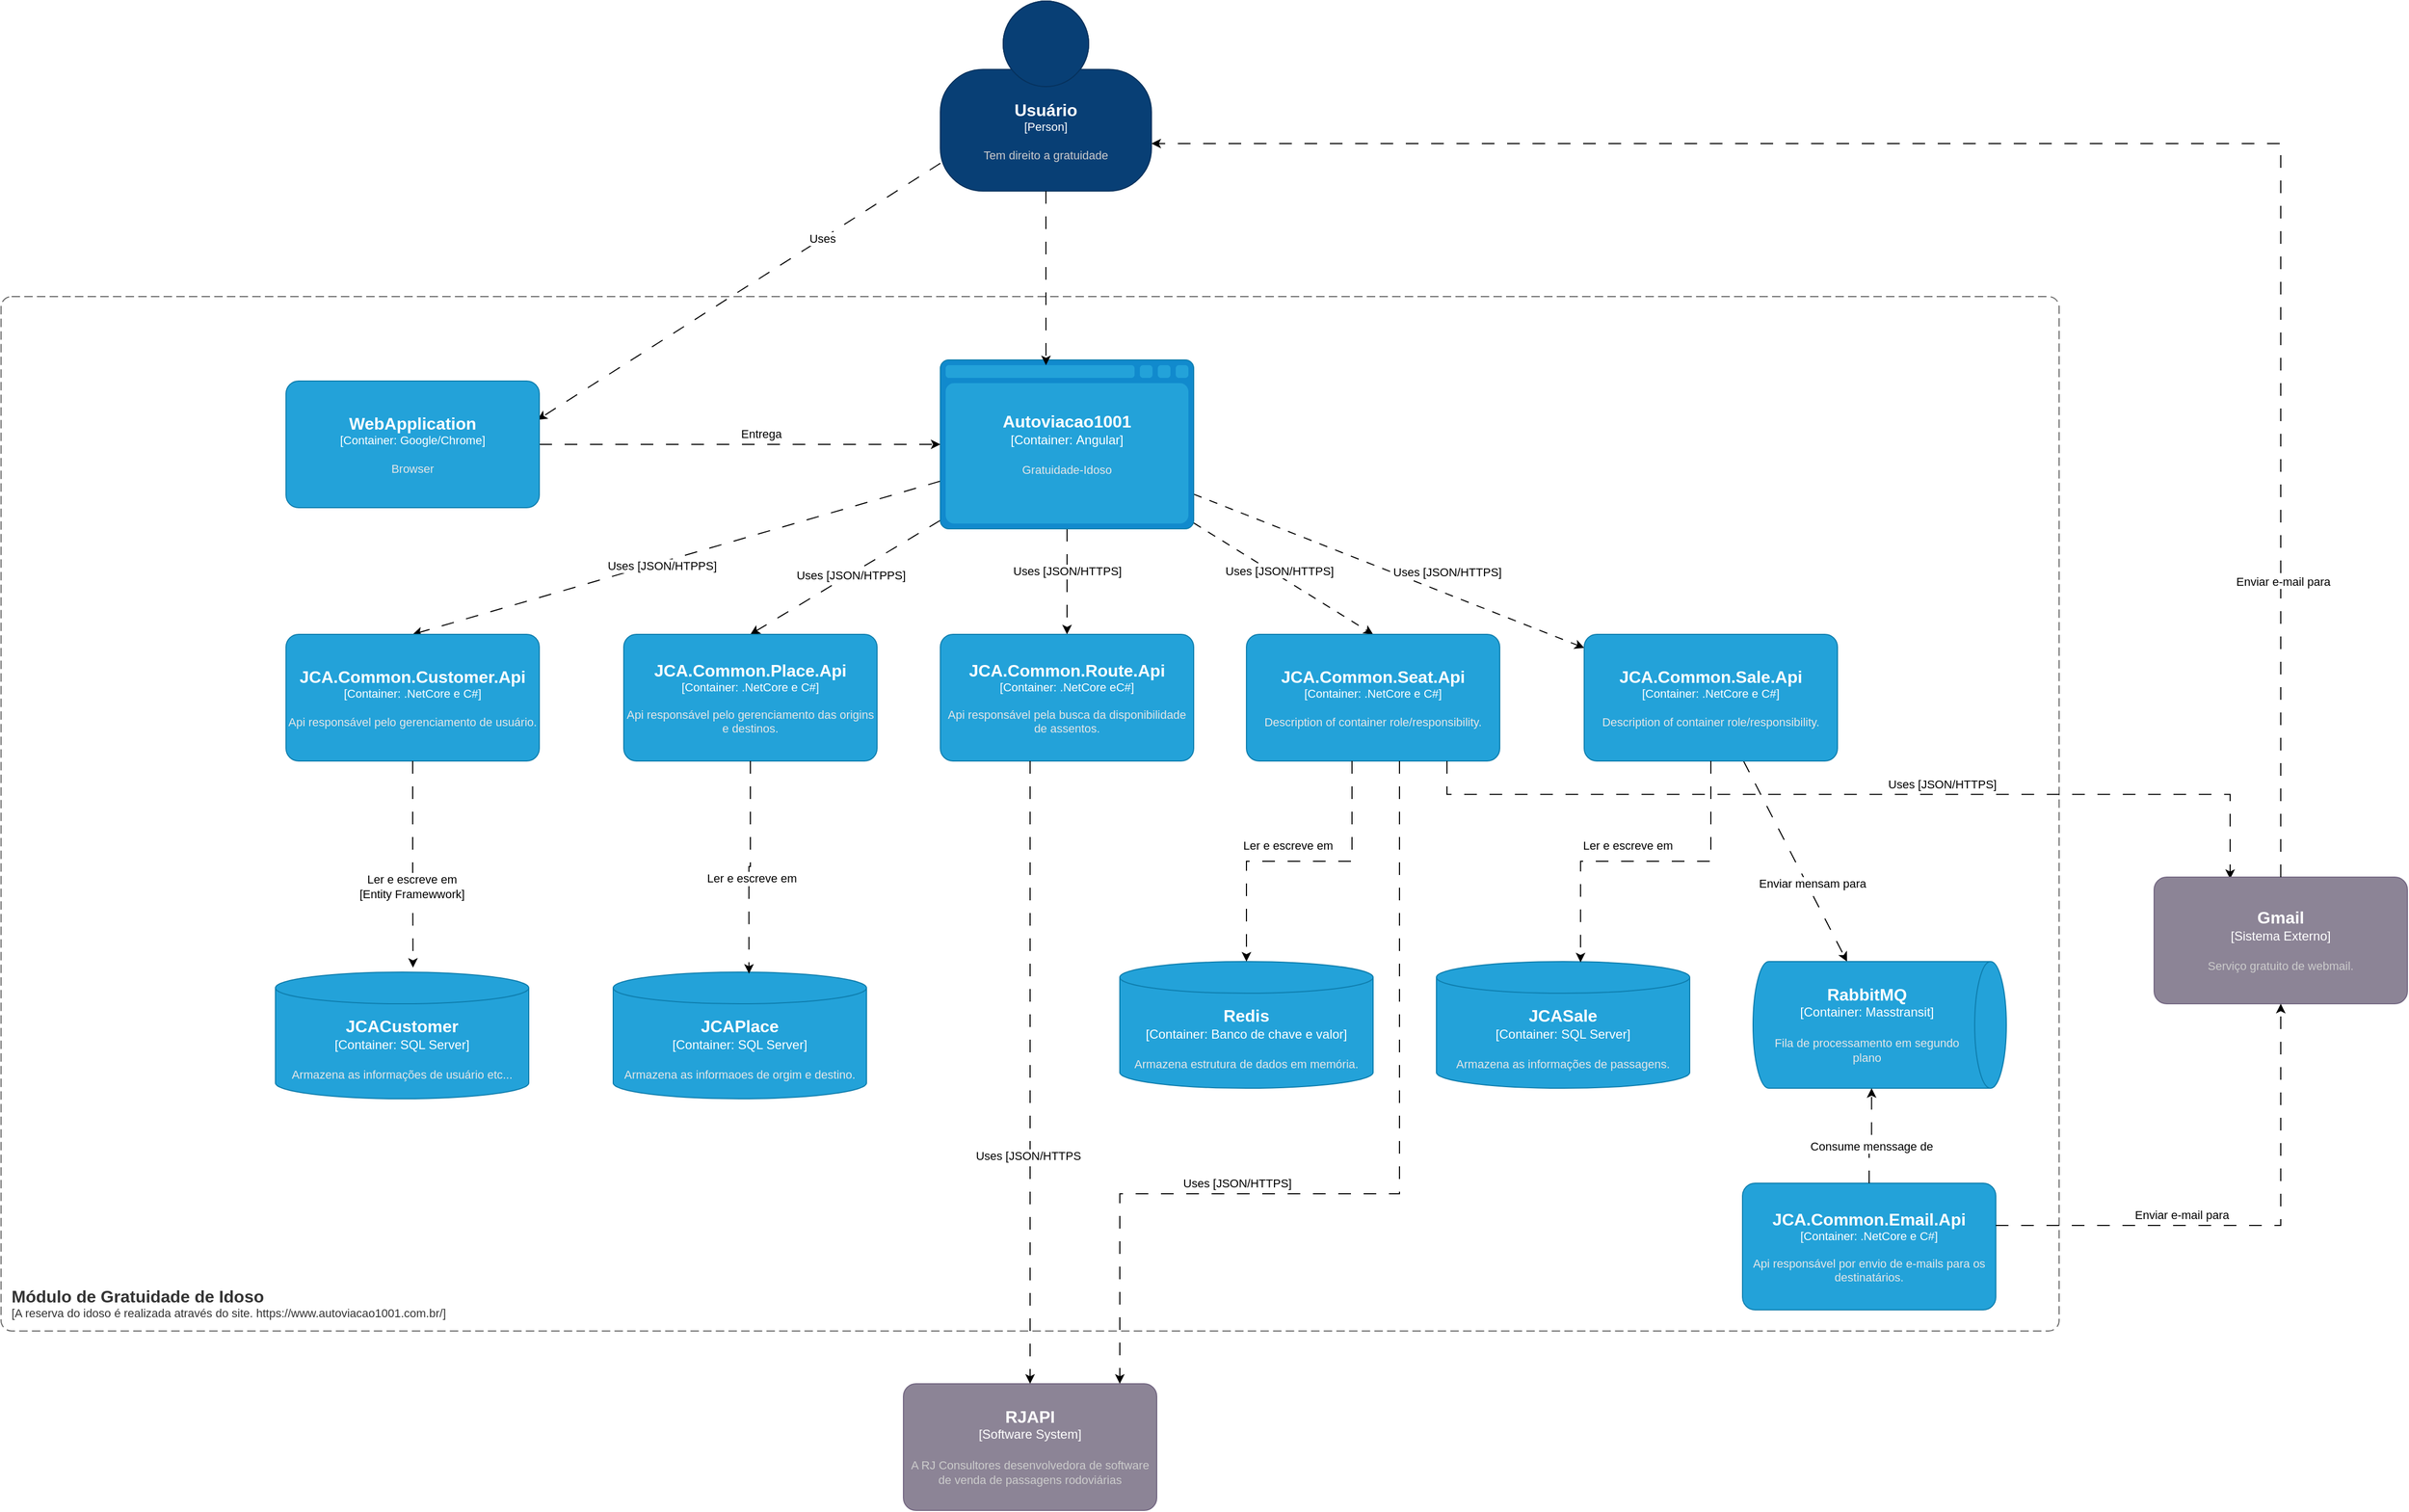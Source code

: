 <mxfile version="23.1.5" type="github">
  <diagram name="Página-1" id="Jr2RfJmCpyc75pmIFJ4V">
    <mxGraphModel dx="1475" dy="771" grid="1" gridSize="10" guides="1" tooltips="1" connect="1" arrows="1" fold="1" page="1" pageScale="1" pageWidth="827" pageHeight="1169" math="0" shadow="0">
      <root>
        <mxCell id="0" />
        <mxCell id="1" parent="0" />
        <object placeholders="1" c4Name="Módulo de Gratuidade de Idoso" c4Type="SystemScopeBoundary" c4Application="A reserva do idoso é realizada através do site. https://www.autoviacao1001.com.br/" label="&lt;font style=&quot;font-size: 16px&quot;&gt;&lt;b&gt;&lt;div style=&quot;text-align: left&quot;&gt;%c4Name%&lt;/div&gt;&lt;/b&gt;&lt;/font&gt;&lt;div style=&quot;text-align: left&quot;&gt;[%c4Application%]&lt;/div&gt;" id="sZ7TyyytCn7wzkm7UGw8-1">
          <mxCell style="rounded=1;fontSize=11;whiteSpace=wrap;html=1;dashed=1;arcSize=20;fillColor=none;strokeColor=#666666;fontColor=#333333;labelBackgroundColor=none;align=left;verticalAlign=bottom;labelBorderColor=none;spacingTop=0;spacing=10;dashPattern=8 4;metaEdit=1;rotatable=0;perimeter=rectanglePerimeter;noLabel=0;labelPadding=0;allowArrows=0;connectable=0;expand=0;recursiveResize=0;editable=1;pointerEvents=0;absoluteArcSize=1;points=[[0.25,0,0],[0.5,0,0],[0.75,0,0],[1,0.25,0],[1,0.5,0],[1,0.75,0],[0.75,1,0],[0.5,1,0],[0.25,1,0],[0,0.75,0],[0,0.5,0],[0,0.25,0]];" vertex="1" parent="1">
            <mxGeometry x="130" y="550" width="1950" height="980" as="geometry" />
          </mxCell>
        </object>
        <mxCell id="sZ7TyyytCn7wzkm7UGw8-2" style="rounded=0;orthogonalLoop=1;jettySize=auto;html=1;dashed=1;dashPattern=12 12;entryX=0.993;entryY=0.306;entryDx=0;entryDy=0;entryPerimeter=0;" edge="1" parent="1" source="sZ7TyyytCn7wzkm7UGw8-4" target="sZ7TyyytCn7wzkm7UGw8-49">
          <mxGeometry relative="1" as="geometry">
            <mxPoint x="722.308" y="630" as="targetPoint" />
          </mxGeometry>
        </mxCell>
        <mxCell id="sZ7TyyytCn7wzkm7UGw8-3" value="Uses" style="edgeLabel;html=1;align=center;verticalAlign=middle;resizable=0;points=[];" vertex="1" connectable="0" parent="sZ7TyyytCn7wzkm7UGw8-2">
          <mxGeometry x="-0.412" relative="1" as="geometry">
            <mxPoint as="offset" />
          </mxGeometry>
        </mxCell>
        <object placeholders="1" c4Name="Usuário" c4Type="Person" c4Description="Tem direito a gratuidade" label="&lt;font style=&quot;font-size: 16px&quot;&gt;&lt;b&gt;%c4Name%&lt;/b&gt;&lt;/font&gt;&lt;div&gt;[%c4Type%]&lt;/div&gt;&lt;br&gt;&lt;div&gt;&lt;font style=&quot;font-size: 11px&quot;&gt;&lt;font color=&quot;#cccccc&quot;&gt;%c4Description%&lt;/font&gt;&lt;/div&gt;" id="sZ7TyyytCn7wzkm7UGw8-4">
          <mxCell style="html=1;fontSize=11;dashed=0;whiteSpace=wrap;fillColor=#083F75;strokeColor=#06315C;fontColor=#ffffff;shape=mxgraph.c4.person2;align=center;metaEdit=1;points=[[0.5,0,0],[1,0.5,0],[1,0.75,0],[0.75,1,0],[0.5,1,0],[0.25,1,0],[0,0.75,0],[0,0.5,0]];resizable=0;" vertex="1" parent="1">
            <mxGeometry x="1020" y="270" width="200" height="180" as="geometry" />
          </mxCell>
        </object>
        <mxCell id="sZ7TyyytCn7wzkm7UGw8-5" value="" style="rounded=0;orthogonalLoop=1;jettySize=auto;html=1;entryX=0.5;entryY=0;entryDx=0;entryDy=0;entryPerimeter=0;dashed=1;dashPattern=12 12;" edge="1" parent="1" source="sZ7TyyytCn7wzkm7UGw8-12" target="sZ7TyyytCn7wzkm7UGw8-17">
          <mxGeometry relative="1" as="geometry">
            <mxPoint x="570" y="910" as="targetPoint" />
          </mxGeometry>
        </mxCell>
        <mxCell id="sZ7TyyytCn7wzkm7UGw8-6" value="Uses [JSON/HTPPS]" style="edgeLabel;html=1;align=center;verticalAlign=middle;resizable=0;points=[];" vertex="1" connectable="0" parent="sZ7TyyytCn7wzkm7UGw8-5">
          <mxGeometry x="-0.047" relative="1" as="geometry">
            <mxPoint as="offset" />
          </mxGeometry>
        </mxCell>
        <mxCell id="sZ7TyyytCn7wzkm7UGw8-7" style="rounded=0;orthogonalLoop=1;jettySize=auto;html=1;entryX=0.5;entryY=0;entryDx=0;entryDy=0;entryPerimeter=0;dashed=1;dashPattern=12 12;" edge="1" parent="1" source="sZ7TyyytCn7wzkm7UGw8-12" target="sZ7TyyytCn7wzkm7UGw8-16">
          <mxGeometry relative="1" as="geometry">
            <mxPoint x="260" y="870" as="targetPoint" />
          </mxGeometry>
        </mxCell>
        <mxCell id="sZ7TyyytCn7wzkm7UGw8-8" value="Uses [JSON/HTPPS]" style="edgeLabel;html=1;align=center;verticalAlign=middle;resizable=0;points=[];" vertex="1" connectable="0" parent="sZ7TyyytCn7wzkm7UGw8-7">
          <mxGeometry x="0.061" y="3" relative="1" as="geometry">
            <mxPoint as="offset" />
          </mxGeometry>
        </mxCell>
        <mxCell id="sZ7TyyytCn7wzkm7UGw8-9" style="rounded=0;orthogonalLoop=1;jettySize=auto;html=1;dashed=1;dashPattern=12 12;" edge="1" parent="1" source="sZ7TyyytCn7wzkm7UGw8-12" target="sZ7TyyytCn7wzkm7UGw8-18">
          <mxGeometry relative="1" as="geometry" />
        </mxCell>
        <mxCell id="sZ7TyyytCn7wzkm7UGw8-53" value="Uses [JSON/HTTPS]" style="edgeLabel;html=1;align=center;verticalAlign=middle;resizable=0;points=[];" vertex="1" connectable="0" parent="sZ7TyyytCn7wzkm7UGw8-9">
          <mxGeometry x="0.025" y="3" relative="1" as="geometry">
            <mxPoint x="-3" y="-11" as="offset" />
          </mxGeometry>
        </mxCell>
        <mxCell id="sZ7TyyytCn7wzkm7UGw8-10" style="rounded=0;orthogonalLoop=1;jettySize=auto;html=1;dashed=1;dashPattern=8 8;entryX=0.5;entryY=0;entryDx=0;entryDy=0;entryPerimeter=0;" edge="1" parent="1" source="sZ7TyyytCn7wzkm7UGw8-12" target="sZ7TyyytCn7wzkm7UGw8-19">
          <mxGeometry relative="1" as="geometry">
            <mxPoint x="1060" y="880" as="targetPoint" />
          </mxGeometry>
        </mxCell>
        <mxCell id="sZ7TyyytCn7wzkm7UGw8-54" value="Uses [JSON/HTTPS]" style="edgeLabel;html=1;align=center;verticalAlign=middle;resizable=0;points=[];" vertex="1" connectable="0" parent="sZ7TyyytCn7wzkm7UGw8-10">
          <mxGeometry x="0.134" y="-3" relative="1" as="geometry">
            <mxPoint x="-14" y="-17" as="offset" />
          </mxGeometry>
        </mxCell>
        <mxCell id="sZ7TyyytCn7wzkm7UGw8-11" style="rounded=0;orthogonalLoop=1;jettySize=auto;html=1;dashed=1;dashPattern=8 8;" edge="1" parent="1" source="sZ7TyyytCn7wzkm7UGw8-12" target="sZ7TyyytCn7wzkm7UGw8-28">
          <mxGeometry relative="1" as="geometry" />
        </mxCell>
        <mxCell id="sZ7TyyytCn7wzkm7UGw8-55" value="Uses [JSON/HTTPS]" style="edgeLabel;html=1;align=center;verticalAlign=middle;resizable=0;points=[];" vertex="1" connectable="0" parent="sZ7TyyytCn7wzkm7UGw8-11">
          <mxGeometry x="0.074" y="-1" relative="1" as="geometry">
            <mxPoint x="41" y="-6" as="offset" />
          </mxGeometry>
        </mxCell>
        <object placeholders="1" c4Type="Autoviacao1001" c4Container="Container" c4Technology="Angular" c4Description="Gratuidade-Idoso" label="&lt;font style=&quot;font-size: 16px&quot;&gt;&lt;b&gt;%c4Type%&lt;/b&gt;&lt;/font&gt;&lt;div&gt;[%c4Container%:&amp;nbsp;%c4Technology%]&lt;/div&gt;&lt;br&gt;&lt;div&gt;&lt;font style=&quot;font-size: 11px&quot;&gt;&lt;font color=&quot;#E6E6E6&quot;&gt;%c4Description%&lt;/font&gt;&lt;/div&gt;" id="sZ7TyyytCn7wzkm7UGw8-12">
          <mxCell style="shape=mxgraph.c4.webBrowserContainer2;whiteSpace=wrap;html=1;boundedLbl=1;rounded=0;labelBackgroundColor=none;strokeColor=#118ACD;fillColor=#23A2D9;strokeColor=#118ACD;strokeColor2=#0E7DAD;fontSize=12;fontColor=#ffffff;align=center;metaEdit=1;points=[[0.5,0,0],[1,0.25,0],[1,0.5,0],[1,0.75,0],[0.5,1,0],[0,0.75,0],[0,0.5,0],[0,0.25,0]];resizable=0;" vertex="1" parent="1">
            <mxGeometry x="1020" y="610" width="240" height="160" as="geometry" />
          </mxCell>
        </object>
        <mxCell id="sZ7TyyytCn7wzkm7UGw8-13" style="edgeStyle=orthogonalEdgeStyle;rounded=0;orthogonalLoop=1;jettySize=auto;html=1;entryX=0;entryY=0.5;entryDx=0;entryDy=0;entryPerimeter=0;dashed=1;dashPattern=12 12;" edge="1" parent="1" source="sZ7TyyytCn7wzkm7UGw8-49" target="sZ7TyyytCn7wzkm7UGw8-12">
          <mxGeometry relative="1" as="geometry">
            <mxPoint x="723" y="690" as="sourcePoint" />
          </mxGeometry>
        </mxCell>
        <mxCell id="sZ7TyyytCn7wzkm7UGw8-14" value="Entrega" style="edgeLabel;html=1;align=center;verticalAlign=middle;resizable=0;points=[];" vertex="1" connectable="0" parent="sZ7TyyytCn7wzkm7UGw8-13">
          <mxGeometry x="0.428" y="-1" relative="1" as="geometry">
            <mxPoint x="-62" y="-11" as="offset" />
          </mxGeometry>
        </mxCell>
        <mxCell id="sZ7TyyytCn7wzkm7UGw8-15" style="edgeStyle=orthogonalEdgeStyle;rounded=0;orthogonalLoop=1;jettySize=auto;html=1;entryX=0.417;entryY=0.031;entryDx=0;entryDy=0;entryPerimeter=0;dashed=1;dashPattern=12 12;" edge="1" parent="1" source="sZ7TyyytCn7wzkm7UGw8-4" target="sZ7TyyytCn7wzkm7UGw8-12">
          <mxGeometry relative="1" as="geometry" />
        </mxCell>
        <object placeholders="1" c4Name="JCA.Common.Customer.Api" c4Type="Container" c4Technology=".NetCore e C#" c4Description="Api responsável pelo gerenciamento de usuário." label="&lt;font style=&quot;font-size: 16px&quot;&gt;&lt;b&gt;%c4Name%&lt;/b&gt;&lt;/font&gt;&lt;div&gt;[%c4Type%: %c4Technology%]&lt;/div&gt;&lt;br&gt;&lt;div&gt;&lt;font style=&quot;font-size: 11px&quot;&gt;&lt;font color=&quot;#E6E6E6&quot;&gt;%c4Description%&lt;/font&gt;&lt;/div&gt;" id="sZ7TyyytCn7wzkm7UGw8-16">
          <mxCell style="rounded=1;whiteSpace=wrap;html=1;fontSize=11;labelBackgroundColor=none;fillColor=#23A2D9;fontColor=#ffffff;align=center;arcSize=10;strokeColor=#0E7DAD;metaEdit=1;resizable=0;points=[[0.25,0,0],[0.5,0,0],[0.75,0,0],[1,0.25,0],[1,0.5,0],[1,0.75,0],[0.75,1,0],[0.5,1,0],[0.25,1,0],[0,0.75,0],[0,0.5,0],[0,0.25,0]];" vertex="1" parent="1">
            <mxGeometry x="400" y="870" width="240" height="120" as="geometry" />
          </mxCell>
        </object>
        <object placeholders="1" c4Name="JCA.Common.Place.Api" c4Type="Container" c4Technology=".NetCore e C#" c4Description="Api responsável pelo gerenciamento das origins e destinos." label="&lt;font style=&quot;font-size: 16px&quot;&gt;&lt;b&gt;%c4Name%&lt;/b&gt;&lt;/font&gt;&lt;div&gt;[%c4Type%: %c4Technology%]&lt;/div&gt;&lt;br&gt;&lt;div&gt;&lt;font style=&quot;font-size: 11px&quot;&gt;&lt;font color=&quot;#E6E6E6&quot;&gt;%c4Description%&lt;/font&gt;&lt;/div&gt;" id="sZ7TyyytCn7wzkm7UGw8-17">
          <mxCell style="rounded=1;whiteSpace=wrap;html=1;fontSize=11;labelBackgroundColor=none;fillColor=#23A2D9;fontColor=#ffffff;align=center;arcSize=10;strokeColor=#0E7DAD;metaEdit=1;resizable=0;points=[[0.25,0,0],[0.5,0,0],[0.75,0,0],[1,0.25,0],[1,0.5,0],[1,0.75,0],[0.75,1,0],[0.5,1,0],[0.25,1,0],[0,0.75,0],[0,0.5,0],[0,0.25,0]];" vertex="1" parent="1">
            <mxGeometry x="720" y="870" width="240" height="120" as="geometry" />
          </mxCell>
        </object>
        <object placeholders="1" c4Name="JCA.Common.Route.Api" c4Type="Container" c4Technology=".NetCore eC#" c4Description="Api responsável pela busca da disponibilidade de assentos." label="&lt;font style=&quot;font-size: 16px&quot;&gt;&lt;b&gt;%c4Name%&lt;/b&gt;&lt;/font&gt;&lt;div&gt;[%c4Type%: %c4Technology%]&lt;/div&gt;&lt;br&gt;&lt;div&gt;&lt;font style=&quot;font-size: 11px&quot;&gt;&lt;font color=&quot;#E6E6E6&quot;&gt;%c4Description%&lt;/font&gt;&lt;/div&gt;" id="sZ7TyyytCn7wzkm7UGw8-18">
          <mxCell style="rounded=1;whiteSpace=wrap;html=1;fontSize=11;labelBackgroundColor=none;fillColor=#23A2D9;fontColor=#ffffff;align=center;arcSize=10;strokeColor=#0E7DAD;metaEdit=1;resizable=0;points=[[0.25,0,0],[0.5,0,0],[0.75,0,0],[1,0.25,0],[1,0.5,0],[1,0.75,0],[0.75,1,0],[0.5,1,0],[0.25,1,0],[0,0.75,0],[0,0.5,0],[0,0.25,0]];" vertex="1" parent="1">
            <mxGeometry x="1020" y="870" width="240" height="120" as="geometry" />
          </mxCell>
        </object>
        <object placeholders="1" c4Name="JCA.Common.Seat.Api" c4Type="Container" c4Technology=".NetCore e C#" c4Description="Description of container role/responsibility." label="&lt;font style=&quot;font-size: 16px&quot;&gt;&lt;b&gt;%c4Name%&lt;/b&gt;&lt;/font&gt;&lt;div&gt;[%c4Type%: %c4Technology%]&lt;/div&gt;&lt;br&gt;&lt;div&gt;&lt;font style=&quot;font-size: 11px&quot;&gt;&lt;font color=&quot;#E6E6E6&quot;&gt;%c4Description%&lt;/font&gt;&lt;/div&gt;" id="sZ7TyyytCn7wzkm7UGw8-19">
          <mxCell style="rounded=1;whiteSpace=wrap;html=1;fontSize=11;labelBackgroundColor=none;fillColor=#23A2D9;fontColor=#ffffff;align=center;arcSize=10;strokeColor=#0E7DAD;metaEdit=1;resizable=0;points=[[0.25,0,0],[0.5,0,0],[0.75,0,0],[1,0.25,0],[1,0.5,0],[1,0.75,0],[0.75,1,0],[0.5,1,0],[0.25,1,0],[0,0.75,0],[0,0.5,0],[0,0.25,0]];" vertex="1" parent="1">
            <mxGeometry x="1310" y="870" width="240" height="120" as="geometry" />
          </mxCell>
        </object>
        <object placeholders="1" c4Type="JCACustomer" c4Container="Container" c4Technology="SQL Server" c4Description="Armazena as informações de usuário etc..." label="&lt;font style=&quot;font-size: 16px&quot;&gt;&lt;b&gt;%c4Type%&lt;/b&gt;&lt;/font&gt;&lt;div&gt;[%c4Container%:&amp;nbsp;%c4Technology%]&lt;/div&gt;&lt;br&gt;&lt;div&gt;&lt;font style=&quot;font-size: 11px&quot;&gt;&lt;font color=&quot;#E6E6E6&quot;&gt;%c4Description%&lt;/font&gt;&lt;/div&gt;" id="sZ7TyyytCn7wzkm7UGw8-20">
          <mxCell style="shape=cylinder3;size=15;whiteSpace=wrap;html=1;boundedLbl=1;rounded=0;labelBackgroundColor=none;fillColor=#23A2D9;fontSize=12;fontColor=#ffffff;align=center;strokeColor=#0E7DAD;metaEdit=1;points=[[0.5,0,0],[1,0.25,0],[1,0.5,0],[1,0.75,0],[0.5,1,0],[0,0.75,0],[0,0.5,0],[0,0.25,0]];resizable=0;" vertex="1" parent="1">
            <mxGeometry x="390" y="1190" width="240" height="120" as="geometry" />
          </mxCell>
        </object>
        <object placeholders="1" c4Type="JCAPlace" c4Container="Container" c4Technology="SQL Server" c4Description="Armazena as informaoes de orgim e destino." label="&lt;font style=&quot;font-size: 16px&quot;&gt;&lt;b&gt;%c4Type%&lt;/b&gt;&lt;/font&gt;&lt;div&gt;[%c4Container%:&amp;nbsp;%c4Technology%]&lt;/div&gt;&lt;br&gt;&lt;div&gt;&lt;font style=&quot;font-size: 11px&quot;&gt;&lt;font color=&quot;#E6E6E6&quot;&gt;%c4Description%&lt;/font&gt;&lt;/div&gt;" id="sZ7TyyytCn7wzkm7UGw8-21">
          <mxCell style="shape=cylinder3;size=15;whiteSpace=wrap;html=1;boundedLbl=1;rounded=0;labelBackgroundColor=none;fillColor=#23A2D9;fontSize=12;fontColor=#ffffff;align=center;strokeColor=#0E7DAD;metaEdit=1;points=[[0.5,0,0],[1,0.25,0],[1,0.5,0],[1,0.75,0],[0.5,1,0],[0,0.75,0],[0,0.5,0],[0,0.25,0]];resizable=0;" vertex="1" parent="1">
            <mxGeometry x="710" y="1190" width="240" height="120" as="geometry" />
          </mxCell>
        </object>
        <object placeholders="1" c4Type="Redis" c4Container="Container" c4Technology="Banco de chave e valor" c4Description="Armazena estrutura de dados em memória." label="&lt;font style=&quot;font-size: 16px&quot;&gt;&lt;b&gt;%c4Type%&lt;/b&gt;&lt;/font&gt;&lt;div&gt;[%c4Container%:&amp;nbsp;%c4Technology%]&lt;/div&gt;&lt;br&gt;&lt;div&gt;&lt;font style=&quot;font-size: 11px&quot;&gt;&lt;font color=&quot;#E6E6E6&quot;&gt;%c4Description%&lt;/font&gt;&lt;/div&gt;" id="sZ7TyyytCn7wzkm7UGw8-22">
          <mxCell style="shape=cylinder3;size=15;whiteSpace=wrap;html=1;boundedLbl=1;rounded=0;labelBackgroundColor=none;fillColor=#23A2D9;fontSize=12;fontColor=#ffffff;align=center;strokeColor=#0E7DAD;metaEdit=1;points=[[0.5,0,0],[1,0.25,0],[1,0.5,0],[1,0.75,0],[0.5,1,0],[0,0.75,0],[0,0.5,0],[0,0.25,0]];resizable=0;" vertex="1" parent="1">
            <mxGeometry x="1190" y="1180" width="240" height="120" as="geometry" />
          </mxCell>
        </object>
        <object placeholders="1" c4Name="RJAPI" c4Type="Software System" c4Description="A RJ Consultores desenvolvedora de software de venda de passagens rodoviárias" label="&lt;font style=&quot;font-size: 16px&quot;&gt;&lt;b&gt;%c4Name%&lt;/b&gt;&lt;/font&gt;&lt;div&gt;[%c4Type%]&lt;/div&gt;&lt;br&gt;&lt;div&gt;&lt;font style=&quot;font-size: 11px&quot;&gt;&lt;font color=&quot;#cccccc&quot;&gt;%c4Description%&lt;/font&gt;&lt;/div&gt;" id="sZ7TyyytCn7wzkm7UGw8-23">
          <mxCell style="rounded=1;whiteSpace=wrap;html=1;labelBackgroundColor=none;fillColor=#8C8496;fontColor=#ffffff;align=center;arcSize=10;strokeColor=#736782;metaEdit=1;resizable=0;points=[[0.25,0,0],[0.5,0,0],[0.75,0,0],[1,0.25,0],[1,0.5,0],[1,0.75,0],[0.75,1,0],[0.5,1,0],[0.25,1,0],[0,0.75,0],[0,0.5,0],[0,0.25,0]];" vertex="1" parent="1">
            <mxGeometry x="985" y="1580" width="240" height="120" as="geometry" />
          </mxCell>
        </object>
        <mxCell id="sZ7TyyytCn7wzkm7UGw8-24" style="rounded=0;orthogonalLoop=1;jettySize=auto;html=1;entryX=0.3;entryY=0.014;entryDx=0;entryDy=0;entryPerimeter=0;dashed=1;dashPattern=12 12;edgeStyle=elbowEdgeStyle;exitX=0.957;exitY=0.986;exitDx=0;exitDy=0;exitPerimeter=0;elbow=vertical;" edge="1" parent="1" target="sZ7TyyytCn7wzkm7UGw8-32">
          <mxGeometry relative="1" as="geometry">
            <mxPoint x="1500.0" y="990.0" as="sourcePoint" />
            <mxPoint x="2240.4" y="1101.68" as="targetPoint" />
            <Array as="points">
              <mxPoint x="1970.32" y="1021.68" />
            </Array>
          </mxGeometry>
        </mxCell>
        <mxCell id="sZ7TyyytCn7wzkm7UGw8-25" value="Uses [JSON/HTTPS]" style="edgeLabel;html=1;align=center;verticalAlign=middle;resizable=0;points=[];" vertex="1" connectable="0" parent="sZ7TyyytCn7wzkm7UGw8-24">
          <mxGeometry x="0.28" y="-5" relative="1" as="geometry">
            <mxPoint x="-46" y="-15" as="offset" />
          </mxGeometry>
        </mxCell>
        <mxCell id="sZ7TyyytCn7wzkm7UGw8-26" style="rounded=0;orthogonalLoop=1;jettySize=auto;html=1;dashed=1;dashPattern=12 12;" edge="1" parent="1" source="sZ7TyyytCn7wzkm7UGw8-28" target="sZ7TyyytCn7wzkm7UGw8-30">
          <mxGeometry relative="1" as="geometry" />
        </mxCell>
        <mxCell id="sZ7TyyytCn7wzkm7UGw8-27" value="Enviar mensam para" style="edgeLabel;html=1;align=center;verticalAlign=middle;resizable=0;points=[];" vertex="1" connectable="0" parent="sZ7TyyytCn7wzkm7UGw8-26">
          <mxGeometry x="-0.076" y="-3" relative="1" as="geometry">
            <mxPoint x="22" y="26" as="offset" />
          </mxGeometry>
        </mxCell>
        <object placeholders="1" c4Name="JCA.Common.Sale.Api" c4Type="Container" c4Technology=".NetCore e C#" c4Description="Description of container role/responsibility." label="&lt;font style=&quot;font-size: 16px&quot;&gt;&lt;b&gt;%c4Name%&lt;/b&gt;&lt;/font&gt;&lt;div&gt;[%c4Type%: %c4Technology%]&lt;/div&gt;&lt;br&gt;&lt;div&gt;&lt;font style=&quot;font-size: 11px&quot;&gt;&lt;font color=&quot;#E6E6E6&quot;&gt;%c4Description%&lt;/font&gt;&lt;/div&gt;" id="sZ7TyyytCn7wzkm7UGw8-28">
          <mxCell style="rounded=1;whiteSpace=wrap;html=1;fontSize=11;labelBackgroundColor=none;fillColor=#23A2D9;fontColor=#ffffff;align=center;arcSize=10;strokeColor=#0E7DAD;metaEdit=1;resizable=0;points=[[0.25,0,0],[0.5,0,0],[0.75,0,0],[1,0.25,0],[1,0.5,0],[1,0.75,0],[0.75,1,0],[0.5,1,0],[0.25,1,0],[0,0.75,0],[0,0.5,0],[0,0.25,0]];" vertex="1" parent="1">
            <mxGeometry x="1630" y="870" width="240" height="120" as="geometry" />
          </mxCell>
        </object>
        <object placeholders="1" c4Type="JCASale" c4Container="Container" c4Technology="SQL Server" c4Description="Armazena as informações de passagens." label="&lt;font style=&quot;font-size: 16px&quot;&gt;&lt;b&gt;%c4Type%&lt;/b&gt;&lt;/font&gt;&lt;div&gt;[%c4Container%:&amp;nbsp;%c4Technology%]&lt;/div&gt;&lt;br&gt;&lt;div&gt;&lt;font style=&quot;font-size: 11px&quot;&gt;&lt;font color=&quot;#E6E6E6&quot;&gt;%c4Description%&lt;/font&gt;&lt;/div&gt;" id="sZ7TyyytCn7wzkm7UGw8-29">
          <mxCell style="shape=cylinder3;size=15;whiteSpace=wrap;html=1;boundedLbl=1;rounded=0;labelBackgroundColor=none;fillColor=#23A2D9;fontSize=12;fontColor=#ffffff;align=center;strokeColor=#0E7DAD;metaEdit=1;points=[[0.5,0,0],[1,0.25,0],[1,0.5,0],[1,0.75,0],[0.5,1,0],[0,0.75,0],[0,0.5,0],[0,0.25,0]];resizable=0;" vertex="1" parent="1">
            <mxGeometry x="1490" y="1180" width="240" height="120" as="geometry" />
          </mxCell>
        </object>
        <object placeholders="1" c4Type="RabbitMQ" c4Container="Container" c4Technology="Masstransit" c4Description="Fila de processamento em segundo plano" label="&lt;font style=&quot;font-size: 16px&quot;&gt;&lt;b&gt;%c4Type%&lt;/b&gt;&lt;/font&gt;&lt;div&gt;[%c4Container%:&amp;nbsp;%c4Technology%]&lt;/div&gt;&lt;br&gt;&lt;div&gt;&lt;font style=&quot;font-size: 11px&quot;&gt;&lt;font color=&quot;#E6E6E6&quot;&gt;%c4Description%&lt;/font&gt;&lt;/div&gt;" id="sZ7TyyytCn7wzkm7UGw8-30">
          <mxCell style="shape=cylinder3;size=15;direction=south;whiteSpace=wrap;html=1;boundedLbl=1;rounded=0;labelBackgroundColor=none;fillColor=#23A2D9;fontSize=12;fontColor=#ffffff;align=center;strokeColor=#0E7DAD;metaEdit=1;points=[[0.5,0,0],[1,0.25,0],[1,0.5,0],[1,0.75,0],[0.5,1,0],[0,0.75,0],[0,0.5,0],[0,0.25,0]];resizable=0;" vertex="1" parent="1">
            <mxGeometry x="1790" y="1180" width="240" height="120" as="geometry" />
          </mxCell>
        </object>
        <object placeholders="1" c4Name="JCA.Common.Email.Api" c4Type="Container" c4Technology=".NetCore e C#" c4Description="Api responsável por envio de e-mails para os destinatários." label="&lt;font style=&quot;font-size: 16px&quot;&gt;&lt;b&gt;%c4Name%&lt;/b&gt;&lt;/font&gt;&lt;div&gt;[%c4Type%: %c4Technology%]&lt;/div&gt;&lt;br&gt;&lt;div&gt;&lt;font style=&quot;font-size: 11px&quot;&gt;&lt;font color=&quot;#E6E6E6&quot;&gt;%c4Description%&lt;/font&gt;&lt;/div&gt;" id="sZ7TyyytCn7wzkm7UGw8-31">
          <mxCell style="rounded=1;whiteSpace=wrap;html=1;fontSize=11;labelBackgroundColor=none;fillColor=#23A2D9;fontColor=#ffffff;align=center;arcSize=10;strokeColor=#0E7DAD;metaEdit=1;resizable=0;points=[[0.25,0,0],[0.5,0,0],[0.75,0,0],[1,0.25,0],[1,0.5,0],[1,0.75,0],[0.75,1,0],[0.5,1,0],[0.25,1,0],[0,0.75,0],[0,0.5,0],[0,0.25,0]];" vertex="1" parent="1">
            <mxGeometry x="1780" y="1390" width="240" height="120" as="geometry" />
          </mxCell>
        </object>
        <object placeholders="1" c4Name="Gmail" c4Type="Sistema Externo" c4Description="Serviço gratuito de webmail." label="&lt;font style=&quot;font-size: 16px&quot;&gt;&lt;b&gt;%c4Name%&lt;/b&gt;&lt;/font&gt;&lt;div&gt;[%c4Type%]&lt;/div&gt;&lt;br&gt;&lt;div&gt;&lt;font style=&quot;font-size: 11px&quot;&gt;&lt;font color=&quot;#cccccc&quot;&gt;%c4Description%&lt;/font&gt;&lt;/div&gt;" id="sZ7TyyytCn7wzkm7UGw8-32">
          <mxCell style="rounded=1;whiteSpace=wrap;html=1;labelBackgroundColor=none;fillColor=#8C8496;fontColor=#ffffff;align=center;arcSize=10;strokeColor=#736782;metaEdit=1;resizable=0;points=[[0.25,0,0],[0.5,0,0],[0.75,0,0],[1,0.25,0],[1,0.5,0],[1,0.75,0],[0.75,1,0],[0.5,1,0],[0.25,1,0],[0,0.75,0],[0,0.5,0],[0,0.25,0]];" vertex="1" parent="1">
            <mxGeometry x="2170" y="1100" width="240" height="120" as="geometry" />
          </mxCell>
        </object>
        <mxCell id="sZ7TyyytCn7wzkm7UGw8-33" style="edgeStyle=elbowEdgeStyle;rounded=0;orthogonalLoop=1;jettySize=auto;html=1;entryX=1;entryY=0.75;entryDx=0;entryDy=0;entryPerimeter=0;dashed=1;dashPattern=12 12;elbow=vertical;" edge="1" parent="1" source="sZ7TyyytCn7wzkm7UGw8-32" target="sZ7TyyytCn7wzkm7UGw8-4">
          <mxGeometry relative="1" as="geometry">
            <Array as="points">
              <mxPoint x="1760" y="405" />
            </Array>
          </mxGeometry>
        </mxCell>
        <mxCell id="sZ7TyyytCn7wzkm7UGw8-34" value="Enviar e-mail para" style="edgeLabel;html=1;align=center;verticalAlign=middle;resizable=0;points=[];" vertex="1" connectable="0" parent="sZ7TyyytCn7wzkm7UGw8-33">
          <mxGeometry x="-0.683" y="-2" relative="1" as="geometry">
            <mxPoint as="offset" />
          </mxGeometry>
        </mxCell>
        <mxCell id="sZ7TyyytCn7wzkm7UGw8-35" style="edgeStyle=elbowEdgeStyle;rounded=0;orthogonalLoop=1;jettySize=auto;html=1;entryX=0.5;entryY=1;entryDx=0;entryDy=0;entryPerimeter=0;dashed=1;dashPattern=12 12;elbow=vertical;" edge="1" parent="1" source="sZ7TyyytCn7wzkm7UGw8-31" target="sZ7TyyytCn7wzkm7UGw8-32">
          <mxGeometry relative="1" as="geometry">
            <Array as="points">
              <mxPoint x="2080" y="1430" />
            </Array>
          </mxGeometry>
        </mxCell>
        <mxCell id="sZ7TyyytCn7wzkm7UGw8-36" value="Enviar e-mail para" style="edgeLabel;html=1;align=center;verticalAlign=middle;resizable=0;points=[];" vertex="1" connectable="0" parent="sZ7TyyytCn7wzkm7UGw8-35">
          <mxGeometry x="0.014" y="-2" relative="1" as="geometry">
            <mxPoint x="-68" y="-12" as="offset" />
          </mxGeometry>
        </mxCell>
        <mxCell id="sZ7TyyytCn7wzkm7UGw8-37" style="edgeStyle=orthogonalEdgeStyle;rounded=0;orthogonalLoop=1;jettySize=auto;html=1;entryX=0.543;entryY=-0.035;entryDx=0;entryDy=0;entryPerimeter=0;dashed=1;dashPattern=12 12;" edge="1" parent="1" source="sZ7TyyytCn7wzkm7UGw8-16" target="sZ7TyyytCn7wzkm7UGw8-20">
          <mxGeometry relative="1" as="geometry" />
        </mxCell>
        <mxCell id="sZ7TyyytCn7wzkm7UGw8-38" value="Ler e escreve em &lt;br&gt;[Entity Framewwork]" style="edgeLabel;html=1;align=center;verticalAlign=middle;resizable=0;points=[];" vertex="1" connectable="0" parent="sZ7TyyytCn7wzkm7UGw8-37">
          <mxGeometry x="0.22" y="-2" relative="1" as="geometry">
            <mxPoint as="offset" />
          </mxGeometry>
        </mxCell>
        <mxCell id="sZ7TyyytCn7wzkm7UGw8-39" style="edgeStyle=orthogonalEdgeStyle;rounded=0;orthogonalLoop=1;jettySize=auto;html=1;entryX=0.536;entryY=0.012;entryDx=0;entryDy=0;entryPerimeter=0;dashed=1;dashPattern=12 12;" edge="1" parent="1" source="sZ7TyyytCn7wzkm7UGw8-17" target="sZ7TyyytCn7wzkm7UGw8-21">
          <mxGeometry relative="1" as="geometry" />
        </mxCell>
        <mxCell id="sZ7TyyytCn7wzkm7UGw8-40" value="Ler e escreve em" style="edgeLabel;html=1;align=center;verticalAlign=middle;resizable=0;points=[];" vertex="1" connectable="0" parent="sZ7TyyytCn7wzkm7UGw8-39">
          <mxGeometry x="0.106" y="2" relative="1" as="geometry">
            <mxPoint as="offset" />
          </mxGeometry>
        </mxCell>
        <mxCell id="sZ7TyyytCn7wzkm7UGw8-41" style="edgeStyle=orthogonalEdgeStyle;rounded=0;orthogonalLoop=1;jettySize=auto;html=1;entryX=0.569;entryY=0.006;entryDx=0;entryDy=0;entryPerimeter=0;dashed=1;dashPattern=12 12;" edge="1" parent="1" source="sZ7TyyytCn7wzkm7UGw8-28" target="sZ7TyyytCn7wzkm7UGw8-29">
          <mxGeometry relative="1" as="geometry" />
        </mxCell>
        <mxCell id="sZ7TyyytCn7wzkm7UGw8-42" value="Ler e escreve em" style="edgeLabel;html=1;align=center;verticalAlign=middle;resizable=0;points=[];" vertex="1" connectable="0" parent="sZ7TyyytCn7wzkm7UGw8-41">
          <mxGeometry x="-0.219" relative="1" as="geometry">
            <mxPoint x="-52" y="-15" as="offset" />
          </mxGeometry>
        </mxCell>
        <mxCell id="sZ7TyyytCn7wzkm7UGw8-43" style="edgeStyle=orthogonalEdgeStyle;rounded=0;orthogonalLoop=1;jettySize=auto;html=1;entryX=0.5;entryY=0;entryDx=0;entryDy=0;entryPerimeter=0;dashed=1;dashPattern=12 12;" edge="1" parent="1" source="sZ7TyyytCn7wzkm7UGw8-19" target="sZ7TyyytCn7wzkm7UGw8-22">
          <mxGeometry relative="1" as="geometry">
            <Array as="points">
              <mxPoint x="1410" y="1085" />
              <mxPoint x="1310" y="1085" />
            </Array>
          </mxGeometry>
        </mxCell>
        <mxCell id="sZ7TyyytCn7wzkm7UGw8-44" value="Ler e escreve em" style="edgeLabel;html=1;align=center;verticalAlign=middle;resizable=0;points=[];" vertex="1" connectable="0" parent="sZ7TyyytCn7wzkm7UGw8-43">
          <mxGeometry x="-0.043" y="1" relative="1" as="geometry">
            <mxPoint x="-17" y="-16" as="offset" />
          </mxGeometry>
        </mxCell>
        <mxCell id="sZ7TyyytCn7wzkm7UGw8-45" style="edgeStyle=orthogonalEdgeStyle;rounded=0;orthogonalLoop=1;jettySize=auto;html=1;entryX=0.5;entryY=0;entryDx=0;entryDy=0;entryPerimeter=0;dashed=1;dashPattern=12 12;" edge="1" parent="1" source="sZ7TyyytCn7wzkm7UGw8-18" target="sZ7TyyytCn7wzkm7UGw8-23">
          <mxGeometry relative="1" as="geometry">
            <Array as="points">
              <mxPoint x="1105" y="1130" />
              <mxPoint x="1105" y="1130" />
            </Array>
          </mxGeometry>
        </mxCell>
        <mxCell id="sZ7TyyytCn7wzkm7UGw8-46" value="Uses [JSON/HTTPS" style="edgeLabel;html=1;align=center;verticalAlign=middle;resizable=0;points=[];" vertex="1" connectable="0" parent="sZ7TyyytCn7wzkm7UGw8-45">
          <mxGeometry x="0.268" y="-2" relative="1" as="geometry">
            <mxPoint as="offset" />
          </mxGeometry>
        </mxCell>
        <mxCell id="sZ7TyyytCn7wzkm7UGw8-47" style="edgeStyle=orthogonalEdgeStyle;rounded=0;orthogonalLoop=1;jettySize=auto;html=1;entryX=1;entryY=0.532;entryDx=0;entryDy=0;entryPerimeter=0;dashed=1;dashPattern=12 12;" edge="1" parent="1" source="sZ7TyyytCn7wzkm7UGw8-31" target="sZ7TyyytCn7wzkm7UGw8-30">
          <mxGeometry relative="1" as="geometry" />
        </mxCell>
        <mxCell id="sZ7TyyytCn7wzkm7UGw8-48" value="Consume menssage de" style="edgeLabel;html=1;align=center;verticalAlign=middle;resizable=0;points=[];" vertex="1" connectable="0" parent="sZ7TyyytCn7wzkm7UGw8-47">
          <mxGeometry x="-0.232" y="-2" relative="1" as="geometry">
            <mxPoint as="offset" />
          </mxGeometry>
        </mxCell>
        <object placeholders="1" c4Name="WebApplication" c4Type="Container" c4Technology="Google/Chrome" c4Description="Browser" label="&lt;font style=&quot;font-size: 16px&quot;&gt;&lt;b&gt;%c4Name%&lt;/b&gt;&lt;/font&gt;&lt;div&gt;[%c4Type%: %c4Technology%]&lt;/div&gt;&lt;br&gt;&lt;div&gt;&lt;font style=&quot;font-size: 11px&quot;&gt;&lt;font color=&quot;#E6E6E6&quot;&gt;%c4Description%&lt;/font&gt;&lt;/div&gt;" id="sZ7TyyytCn7wzkm7UGw8-49">
          <mxCell style="rounded=1;whiteSpace=wrap;html=1;fontSize=11;labelBackgroundColor=none;fillColor=#23A2D9;fontColor=#ffffff;align=center;arcSize=10;strokeColor=#0E7DAD;metaEdit=1;resizable=0;points=[[0.25,0,0],[0.5,0,0],[0.75,0,0],[1,0.25,0],[1,0.5,0],[1,0.75,0],[0.75,1,0],[0.5,1,0],[0.25,1,0],[0,0.75,0],[0,0.5,0],[0,0.25,0]];" vertex="1" parent="1">
            <mxGeometry x="400" y="630" width="240" height="120" as="geometry" />
          </mxCell>
        </object>
        <mxCell id="sZ7TyyytCn7wzkm7UGw8-50" style="edgeStyle=elbowEdgeStyle;rounded=0;orthogonalLoop=1;jettySize=auto;html=1;entryX=0.75;entryY=0;entryDx=0;entryDy=0;entryPerimeter=0;dashed=1;dashPattern=12 12;elbow=vertical;" edge="1" parent="1">
          <mxGeometry relative="1" as="geometry">
            <mxPoint x="1455" y="990" as="sourcePoint" />
            <mxPoint x="1190" y="1580" as="targetPoint" />
            <Array as="points">
              <mxPoint x="1315" y="1400" />
            </Array>
          </mxGeometry>
        </mxCell>
        <mxCell id="sZ7TyyytCn7wzkm7UGw8-51" value="Uses [JSON/HTTPS]" style="edgeLabel;html=1;align=center;verticalAlign=middle;resizable=0;points=[];" vertex="1" connectable="0" parent="sZ7TyyytCn7wzkm7UGw8-50">
          <mxGeometry x="0.4" y="3" relative="1" as="geometry">
            <mxPoint x="34" y="-13" as="offset" />
          </mxGeometry>
        </mxCell>
      </root>
    </mxGraphModel>
  </diagram>
</mxfile>
